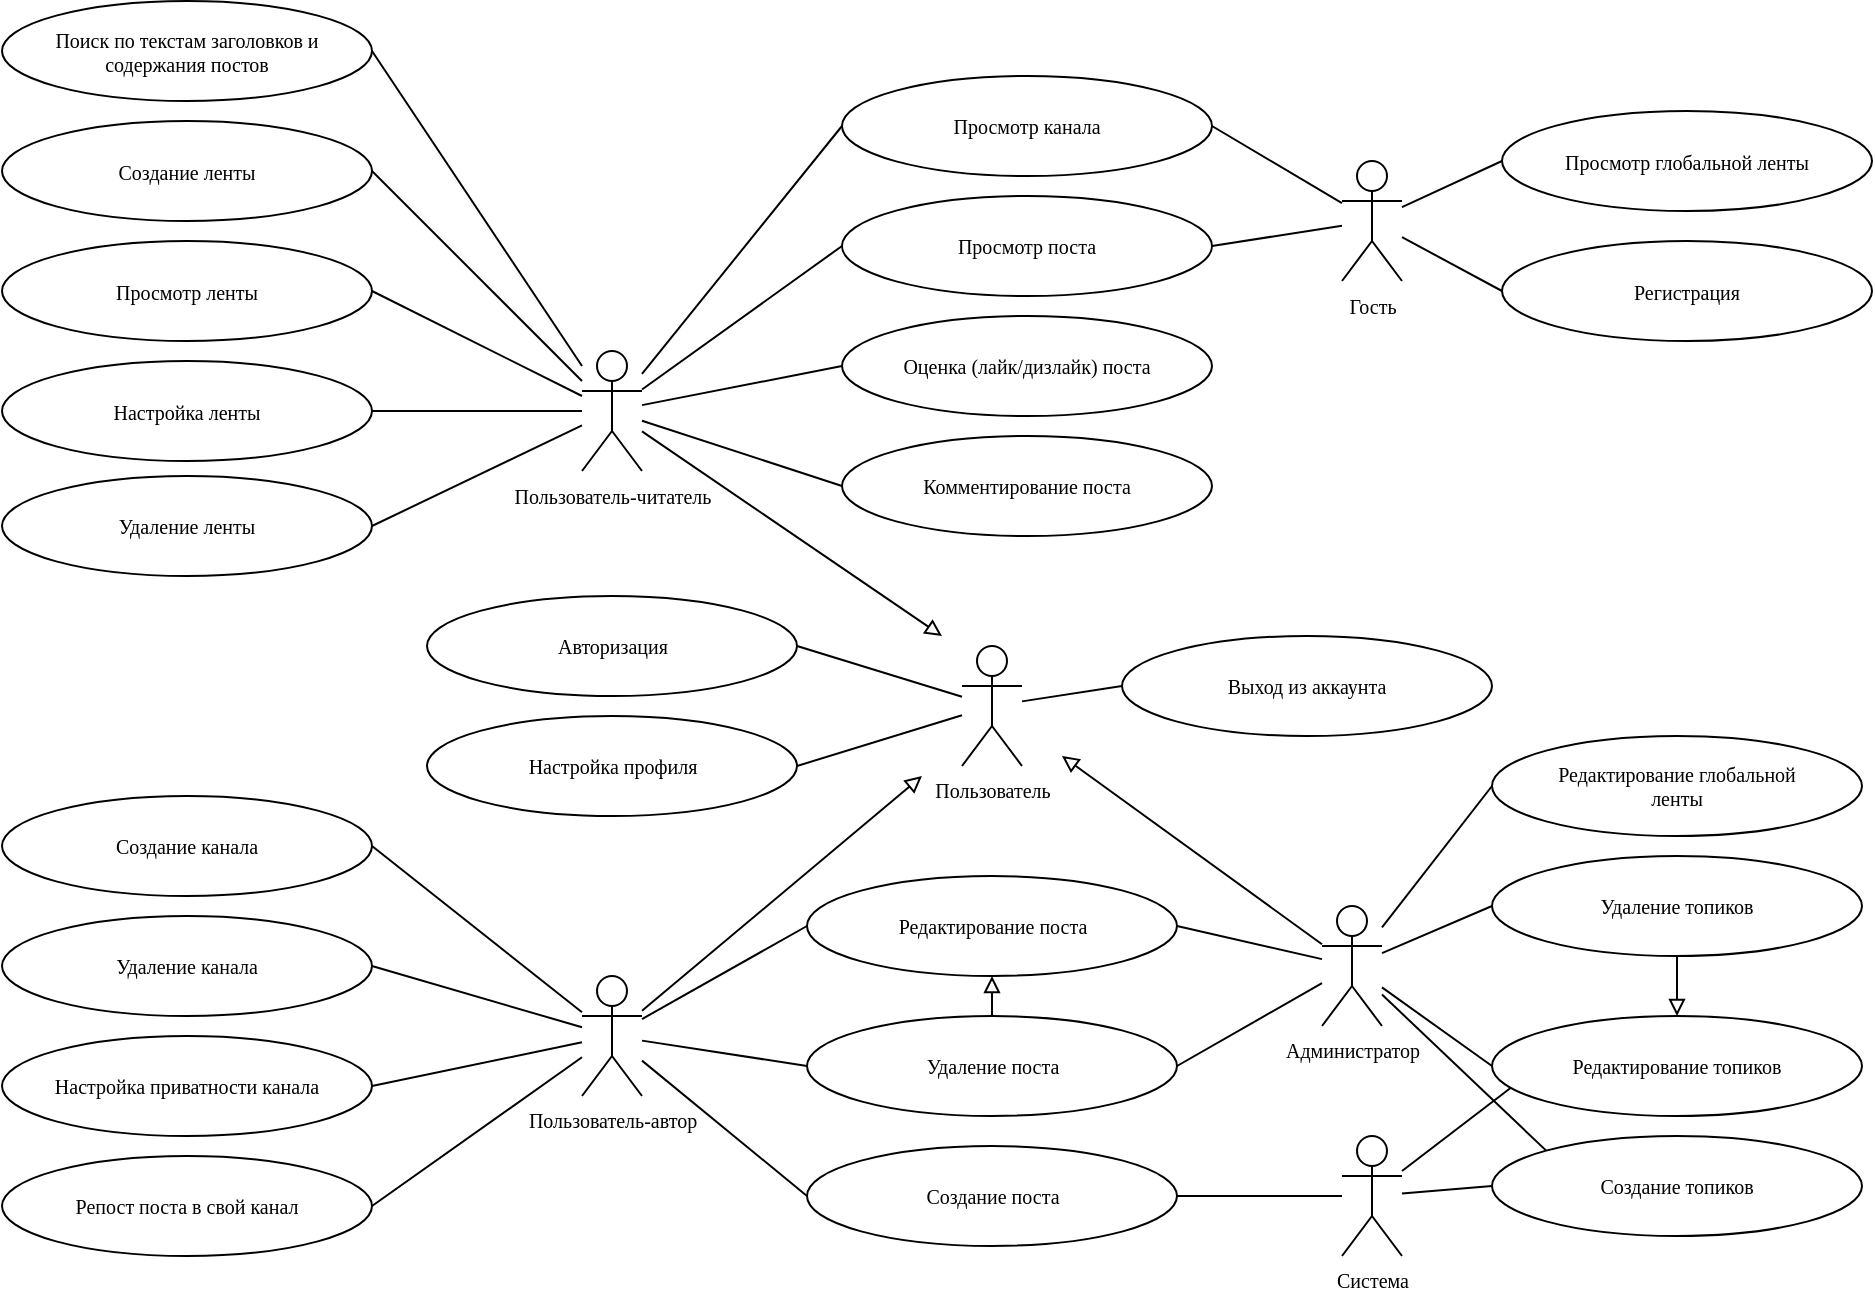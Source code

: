 <mxfile version="23.0.2" type="device">
  <diagram name="Страница — 1" id="VSNxZ-rcb5wseJI_o79r">
    <mxGraphModel dx="1427" dy="359" grid="1" gridSize="10" guides="1" tooltips="1" connect="1" arrows="1" fold="1" page="1" pageScale="1" pageWidth="827" pageHeight="1169" math="0" shadow="0">
      <root>
        <mxCell id="0" />
        <mxCell id="1" parent="0" />
        <mxCell id="6tlErusXcm-wH233lQyg-9" style="edgeStyle=none;rounded=0;orthogonalLoop=1;jettySize=auto;html=1;entryX=0.066;entryY=0.695;entryDx=0;entryDy=0;entryPerimeter=0;endArrow=none;endFill=0;" edge="1" parent="1">
          <mxGeometry relative="1" as="geometry">
            <mxPoint x="390" y="727.523" as="sourcePoint" />
            <mxPoint x="447.21" y="683.75" as="targetPoint" />
          </mxGeometry>
        </mxCell>
        <mxCell id="tB9e8X4VlVe_zkILODMj-48" style="edgeStyle=none;rounded=0;orthogonalLoop=1;jettySize=auto;html=1;entryX=0;entryY=0.5;entryDx=0;entryDy=0;endArrow=none;endFill=0;fontSize=10;" parent="1" source="tB9e8X4VlVe_zkILODMj-1" target="tB9e8X4VlVe_zkILODMj-16" edge="1">
          <mxGeometry relative="1" as="geometry" />
        </mxCell>
        <mxCell id="tB9e8X4VlVe_zkILODMj-49" style="edgeStyle=none;rounded=0;orthogonalLoop=1;jettySize=auto;html=1;entryX=0;entryY=0.5;entryDx=0;entryDy=0;endArrow=none;endFill=0;fontSize=10;" parent="1" source="tB9e8X4VlVe_zkILODMj-1" target="tB9e8X4VlVe_zkILODMj-15" edge="1">
          <mxGeometry relative="1" as="geometry" />
        </mxCell>
        <mxCell id="tB9e8X4VlVe_zkILODMj-50" style="edgeStyle=none;rounded=0;orthogonalLoop=1;jettySize=auto;html=1;entryX=0;entryY=0.5;entryDx=0;entryDy=0;endArrow=none;endFill=0;fontSize=10;" parent="1" source="tB9e8X4VlVe_zkILODMj-1" target="tB9e8X4VlVe_zkILODMj-17" edge="1">
          <mxGeometry relative="1" as="geometry" />
        </mxCell>
        <mxCell id="tB9e8X4VlVe_zkILODMj-71" style="edgeStyle=none;rounded=0;orthogonalLoop=1;jettySize=auto;html=1;endArrow=block;endFill=0;fontSize=10;" parent="1" source="tB9e8X4VlVe_zkILODMj-1" edge="1">
          <mxGeometry relative="1" as="geometry">
            <mxPoint x="150" y="530" as="targetPoint" />
          </mxGeometry>
        </mxCell>
        <mxCell id="tB9e8X4VlVe_zkILODMj-78" style="edgeStyle=none;rounded=0;orthogonalLoop=1;jettySize=auto;html=1;endArrow=none;endFill=0;entryX=1;entryY=0.5;entryDx=0;entryDy=0;fontSize=10;" parent="1" source="tB9e8X4VlVe_zkILODMj-1" target="tB9e8X4VlVe_zkILODMj-24" edge="1">
          <mxGeometry relative="1" as="geometry" />
        </mxCell>
        <mxCell id="tB9e8X4VlVe_zkILODMj-79" style="edgeStyle=none;rounded=0;orthogonalLoop=1;jettySize=auto;html=1;endArrow=none;endFill=0;entryX=1;entryY=0.5;entryDx=0;entryDy=0;fontSize=10;" parent="1" source="tB9e8X4VlVe_zkILODMj-1" target="tB9e8X4VlVe_zkILODMj-73" edge="1">
          <mxGeometry relative="1" as="geometry" />
        </mxCell>
        <mxCell id="tB9e8X4VlVe_zkILODMj-80" style="edgeStyle=none;rounded=0;orthogonalLoop=1;jettySize=auto;html=1;endArrow=none;endFill=0;entryX=1;entryY=0.5;entryDx=0;entryDy=0;fontSize=10;" parent="1" source="tB9e8X4VlVe_zkILODMj-1" target="tB9e8X4VlVe_zkILODMj-60" edge="1">
          <mxGeometry relative="1" as="geometry" />
        </mxCell>
        <mxCell id="tB9e8X4VlVe_zkILODMj-95" style="edgeStyle=none;rounded=0;orthogonalLoop=1;jettySize=auto;html=1;entryX=1;entryY=0.5;entryDx=0;entryDy=0;endArrow=none;endFill=0;fontSize=10;" parent="1" source="tB9e8X4VlVe_zkILODMj-1" target="tB9e8X4VlVe_zkILODMj-94" edge="1">
          <mxGeometry relative="1" as="geometry" />
        </mxCell>
        <mxCell id="tB9e8X4VlVe_zkILODMj-1" value="Пользователь-автор" style="shape=umlActor;verticalLabelPosition=bottom;verticalAlign=top;html=1;outlineConnect=0;fontSize=10;fontFamily=Verdana;" parent="1" vertex="1">
          <mxGeometry x="-20" y="630" width="30" height="60" as="geometry" />
        </mxCell>
        <mxCell id="tB9e8X4VlVe_zkILODMj-52" style="edgeStyle=none;rounded=0;orthogonalLoop=1;jettySize=auto;html=1;entryX=1;entryY=0.5;entryDx=0;entryDy=0;endArrow=none;endFill=0;fontSize=10;" parent="1" source="tB9e8X4VlVe_zkILODMj-2" target="tB9e8X4VlVe_zkILODMj-26" edge="1">
          <mxGeometry relative="1" as="geometry" />
        </mxCell>
        <mxCell id="tB9e8X4VlVe_zkILODMj-53" style="edgeStyle=none;rounded=0;orthogonalLoop=1;jettySize=auto;html=1;entryX=1;entryY=0.5;entryDx=0;entryDy=0;endArrow=none;endFill=0;fontSize=10;" parent="1" source="tB9e8X4VlVe_zkILODMj-2" target="tB9e8X4VlVe_zkILODMj-28" edge="1">
          <mxGeometry relative="1" as="geometry" />
        </mxCell>
        <mxCell id="tB9e8X4VlVe_zkILODMj-54" style="edgeStyle=none;rounded=0;orthogonalLoop=1;jettySize=auto;html=1;entryX=1;entryY=0.5;entryDx=0;entryDy=0;endArrow=none;endFill=0;fontSize=10;" parent="1" source="tB9e8X4VlVe_zkILODMj-2" target="tB9e8X4VlVe_zkILODMj-25" edge="1">
          <mxGeometry relative="1" as="geometry" />
        </mxCell>
        <mxCell id="tB9e8X4VlVe_zkILODMj-55" style="edgeStyle=none;rounded=0;orthogonalLoop=1;jettySize=auto;html=1;entryX=1;entryY=0.5;entryDx=0;entryDy=0;endArrow=none;endFill=0;fontSize=10;" parent="1" source="tB9e8X4VlVe_zkILODMj-2" target="tB9e8X4VlVe_zkILODMj-27" edge="1">
          <mxGeometry relative="1" as="geometry" />
        </mxCell>
        <mxCell id="tB9e8X4VlVe_zkILODMj-56" style="edgeStyle=none;rounded=0;orthogonalLoop=1;jettySize=auto;html=1;entryX=0;entryY=0.5;entryDx=0;entryDy=0;endArrow=none;endFill=0;fontSize=10;" parent="1" source="tB9e8X4VlVe_zkILODMj-2" target="tB9e8X4VlVe_zkILODMj-18" edge="1">
          <mxGeometry relative="1" as="geometry" />
        </mxCell>
        <mxCell id="tB9e8X4VlVe_zkILODMj-57" style="edgeStyle=none;rounded=0;orthogonalLoop=1;jettySize=auto;html=1;entryX=0;entryY=0.5;entryDx=0;entryDy=0;endArrow=none;endFill=0;fontSize=10;" parent="1" source="tB9e8X4VlVe_zkILODMj-2" target="tB9e8X4VlVe_zkILODMj-19" edge="1">
          <mxGeometry relative="1" as="geometry" />
        </mxCell>
        <mxCell id="tB9e8X4VlVe_zkILODMj-58" style="edgeStyle=none;rounded=0;orthogonalLoop=1;jettySize=auto;html=1;entryX=0;entryY=0.5;entryDx=0;entryDy=0;endArrow=none;endFill=0;fontSize=10;" parent="1" source="tB9e8X4VlVe_zkILODMj-2" target="tB9e8X4VlVe_zkILODMj-33" edge="1">
          <mxGeometry relative="1" as="geometry" />
        </mxCell>
        <mxCell id="tB9e8X4VlVe_zkILODMj-59" style="edgeStyle=none;rounded=0;orthogonalLoop=1;jettySize=auto;html=1;entryX=1;entryY=0.5;entryDx=0;entryDy=0;endArrow=none;endFill=0;fontSize=10;" parent="1" source="tB9e8X4VlVe_zkILODMj-2" target="tB9e8X4VlVe_zkILODMj-23" edge="1">
          <mxGeometry relative="1" as="geometry" />
        </mxCell>
        <mxCell id="tB9e8X4VlVe_zkILODMj-65" style="edgeStyle=none;rounded=0;orthogonalLoop=1;jettySize=auto;html=1;entryX=0;entryY=0.5;entryDx=0;entryDy=0;endArrow=none;endFill=0;fontSize=10;" parent="1" source="tB9e8X4VlVe_zkILODMj-2" target="tB9e8X4VlVe_zkILODMj-64" edge="1">
          <mxGeometry relative="1" as="geometry" />
        </mxCell>
        <mxCell id="tB9e8X4VlVe_zkILODMj-72" style="edgeStyle=none;rounded=0;orthogonalLoop=1;jettySize=auto;html=1;endArrow=block;endFill=0;fontSize=10;" parent="1" source="tB9e8X4VlVe_zkILODMj-2" edge="1">
          <mxGeometry relative="1" as="geometry">
            <mxPoint x="160" y="460" as="targetPoint" />
          </mxGeometry>
        </mxCell>
        <mxCell id="tB9e8X4VlVe_zkILODMj-2" value="Пользователь-читатель" style="shape=umlActor;verticalLabelPosition=bottom;verticalAlign=top;html=1;outlineConnect=0;fontSize=10;fontFamily=Verdana;" parent="1" vertex="1">
          <mxGeometry x="-20" y="317.5" width="30" height="60" as="geometry" />
        </mxCell>
        <mxCell id="tB9e8X4VlVe_zkILODMj-39" style="edgeStyle=none;rounded=0;orthogonalLoop=1;jettySize=auto;html=1;entryX=0;entryY=0;entryDx=0;entryDy=0;endArrow=none;endFill=0;fontSize=10;" parent="1" source="tB9e8X4VlVe_zkILODMj-4" target="tB9e8X4VlVe_zkILODMj-30" edge="1">
          <mxGeometry relative="1" as="geometry" />
        </mxCell>
        <mxCell id="tB9e8X4VlVe_zkILODMj-40" style="edgeStyle=none;rounded=0;orthogonalLoop=1;jettySize=auto;html=1;entryX=0;entryY=0.5;entryDx=0;entryDy=0;endArrow=none;endFill=0;fontSize=10;" parent="1" source="tB9e8X4VlVe_zkILODMj-4" target="tB9e8X4VlVe_zkILODMj-31" edge="1">
          <mxGeometry relative="1" as="geometry" />
        </mxCell>
        <mxCell id="tB9e8X4VlVe_zkILODMj-41" style="edgeStyle=none;rounded=0;orthogonalLoop=1;jettySize=auto;html=1;entryX=0;entryY=0.5;entryDx=0;entryDy=0;endArrow=none;endFill=0;fontSize=10;" parent="1" source="tB9e8X4VlVe_zkILODMj-4" target="tB9e8X4VlVe_zkILODMj-32" edge="1">
          <mxGeometry relative="1" as="geometry" />
        </mxCell>
        <mxCell id="tB9e8X4VlVe_zkILODMj-42" style="edgeStyle=none;rounded=0;orthogonalLoop=1;jettySize=auto;html=1;entryX=0;entryY=0.5;entryDx=0;entryDy=0;endArrow=none;endFill=0;fontSize=10;" parent="1" source="tB9e8X4VlVe_zkILODMj-4" target="tB9e8X4VlVe_zkILODMj-29" edge="1">
          <mxGeometry relative="1" as="geometry" />
        </mxCell>
        <mxCell id="tB9e8X4VlVe_zkILODMj-44" style="edgeStyle=none;rounded=0;orthogonalLoop=1;jettySize=auto;html=1;entryX=1;entryY=0.5;entryDx=0;entryDy=0;endArrow=none;endFill=0;fontSize=10;" parent="1" source="tB9e8X4VlVe_zkILODMj-4" target="tB9e8X4VlVe_zkILODMj-15" edge="1">
          <mxGeometry relative="1" as="geometry" />
        </mxCell>
        <mxCell id="tB9e8X4VlVe_zkILODMj-45" style="edgeStyle=none;rounded=0;orthogonalLoop=1;jettySize=auto;html=1;entryX=1;entryY=0.5;entryDx=0;entryDy=0;endArrow=none;endFill=0;fontSize=10;" parent="1" source="tB9e8X4VlVe_zkILODMj-4" target="tB9e8X4VlVe_zkILODMj-17" edge="1">
          <mxGeometry relative="1" as="geometry" />
        </mxCell>
        <mxCell id="tB9e8X4VlVe_zkILODMj-82" style="edgeStyle=none;rounded=0;orthogonalLoop=1;jettySize=auto;html=1;endArrow=block;endFill=0;fontSize=10;" parent="1" source="tB9e8X4VlVe_zkILODMj-4" edge="1">
          <mxGeometry relative="1" as="geometry">
            <mxPoint x="220" y="520" as="targetPoint" />
          </mxGeometry>
        </mxCell>
        <mxCell id="tB9e8X4VlVe_zkILODMj-4" value="Администратор" style="shape=umlActor;verticalLabelPosition=bottom;verticalAlign=top;html=1;outlineConnect=0;fontSize=10;fontFamily=Verdana;" parent="1" vertex="1">
          <mxGeometry x="350" y="595" width="30" height="60" as="geometry" />
        </mxCell>
        <mxCell id="tB9e8X4VlVe_zkILODMj-37" style="edgeStyle=none;rounded=0;orthogonalLoop=1;jettySize=auto;html=1;entryX=0;entryY=0.5;entryDx=0;entryDy=0;endArrow=none;endFill=0;fontSize=10;" parent="1" source="tB9e8X4VlVe_zkILODMj-10" target="tB9e8X4VlVe_zkILODMj-12" edge="1">
          <mxGeometry relative="1" as="geometry" />
        </mxCell>
        <mxCell id="tB9e8X4VlVe_zkILODMj-38" style="edgeStyle=none;rounded=0;orthogonalLoop=1;jettySize=auto;html=1;entryX=0;entryY=0.5;entryDx=0;entryDy=0;endArrow=none;endFill=0;fontSize=10;" parent="1" source="tB9e8X4VlVe_zkILODMj-10" target="tB9e8X4VlVe_zkILODMj-20" edge="1">
          <mxGeometry relative="1" as="geometry" />
        </mxCell>
        <mxCell id="p8x7ibhLYBirVkFTs7wO-3" style="edgeStyle=none;rounded=0;orthogonalLoop=1;jettySize=auto;html=1;entryX=1;entryY=0.5;entryDx=0;entryDy=0;endArrow=none;endFill=0;fontSize=10;" parent="1" source="tB9e8X4VlVe_zkILODMj-10" target="tB9e8X4VlVe_zkILODMj-64" edge="1">
          <mxGeometry relative="1" as="geometry" />
        </mxCell>
        <mxCell id="p8x7ibhLYBirVkFTs7wO-4" style="edgeStyle=none;rounded=0;orthogonalLoop=1;jettySize=auto;html=1;entryX=1;entryY=0.5;entryDx=0;entryDy=0;endArrow=none;endFill=0;fontSize=10;" parent="1" source="tB9e8X4VlVe_zkILODMj-10" target="tB9e8X4VlVe_zkILODMj-18" edge="1">
          <mxGeometry relative="1" as="geometry" />
        </mxCell>
        <mxCell id="tB9e8X4VlVe_zkILODMj-10" value="Гость" style="shape=umlActor;verticalLabelPosition=bottom;verticalAlign=top;html=1;outlineConnect=0;fontSize=10;fontFamily=Verdana;" parent="1" vertex="1">
          <mxGeometry x="360" y="222.5" width="30" height="60" as="geometry" />
        </mxCell>
        <mxCell id="tB9e8X4VlVe_zkILODMj-12" value="Просмотр глобальной ленты" style="ellipse;whiteSpace=wrap;html=1;fontSize=10;fontFamily=Verdana;" parent="1" vertex="1">
          <mxGeometry x="440" y="197.5" width="185" height="50" as="geometry" />
        </mxCell>
        <mxCell id="tB9e8X4VlVe_zkILODMj-15" value="Редактирование поста" style="ellipse;whiteSpace=wrap;html=1;fontSize=10;fontFamily=Verdana;" parent="1" vertex="1">
          <mxGeometry x="92.5" y="580" width="185" height="50" as="geometry" />
        </mxCell>
        <mxCell id="tB9e8X4VlVe_zkILODMj-16" value="Создание поста" style="ellipse;whiteSpace=wrap;html=1;fontSize=10;fontFamily=Verdana;" parent="1" vertex="1">
          <mxGeometry x="92.5" y="715" width="185" height="50" as="geometry" />
        </mxCell>
        <mxCell id="6tlErusXcm-wH233lQyg-3" style="edgeStyle=orthogonalEdgeStyle;rounded=0;orthogonalLoop=1;jettySize=auto;html=1;exitX=0.5;exitY=0;exitDx=0;exitDy=0;entryX=0.5;entryY=1;entryDx=0;entryDy=0;endArrow=block;endFill=0;" edge="1" parent="1" source="tB9e8X4VlVe_zkILODMj-17" target="tB9e8X4VlVe_zkILODMj-15">
          <mxGeometry relative="1" as="geometry" />
        </mxCell>
        <mxCell id="tB9e8X4VlVe_zkILODMj-17" value="Удаление поста" style="ellipse;whiteSpace=wrap;html=1;fontSize=10;fontFamily=Verdana;" parent="1" vertex="1">
          <mxGeometry x="92.5" y="650" width="185" height="50" as="geometry" />
        </mxCell>
        <mxCell id="tB9e8X4VlVe_zkILODMj-18" value="Просмотр поста" style="ellipse;whiteSpace=wrap;html=1;fontSize=10;fontFamily=Verdana;" parent="1" vertex="1">
          <mxGeometry x="110" y="240" width="185" height="50" as="geometry" />
        </mxCell>
        <mxCell id="tB9e8X4VlVe_zkILODMj-19" value="Комментирование поста" style="ellipse;whiteSpace=wrap;html=1;fontSize=10;fontFamily=Verdana;" parent="1" vertex="1">
          <mxGeometry x="110" y="360" width="185" height="50" as="geometry" />
        </mxCell>
        <mxCell id="tB9e8X4VlVe_zkILODMj-20" value="Регистрация" style="ellipse;whiteSpace=wrap;html=1;fontSize=10;fontFamily=Verdana;" parent="1" vertex="1">
          <mxGeometry x="440" y="262.5" width="185" height="50" as="geometry" />
        </mxCell>
        <mxCell id="tB9e8X4VlVe_zkILODMj-21" value="Авторизация" style="ellipse;whiteSpace=wrap;html=1;fontSize=10;fontFamily=Verdana;" parent="1" vertex="1">
          <mxGeometry x="-97.5" y="440" width="185" height="50" as="geometry" />
        </mxCell>
        <mxCell id="tB9e8X4VlVe_zkILODMj-23" value="Поиск по текстам заголовков и &lt;br style=&quot;font-size: 10px;&quot;&gt;содержания постов" style="ellipse;whiteSpace=wrap;html=1;fontSize=10;fontFamily=Verdana;" parent="1" vertex="1">
          <mxGeometry x="-310" y="142.5" width="185" height="50" as="geometry" />
        </mxCell>
        <mxCell id="tB9e8X4VlVe_zkILODMj-24" value="Создание канала" style="ellipse;whiteSpace=wrap;html=1;fontSize=10;fontFamily=Verdana;" parent="1" vertex="1">
          <mxGeometry x="-310" y="540" width="185" height="50" as="geometry" />
        </mxCell>
        <mxCell id="tB9e8X4VlVe_zkILODMj-25" value="Настройка ленты" style="ellipse;whiteSpace=wrap;html=1;fontSize=10;fontFamily=Verdana;" parent="1" vertex="1">
          <mxGeometry x="-310" y="322.5" width="185" height="50" as="geometry" />
        </mxCell>
        <mxCell id="tB9e8X4VlVe_zkILODMj-26" value="Создание ленты" style="ellipse;whiteSpace=wrap;html=1;fontSize=10;fontFamily=Verdana;" parent="1" vertex="1">
          <mxGeometry x="-310" y="202.5" width="185" height="50" as="geometry" />
        </mxCell>
        <mxCell id="tB9e8X4VlVe_zkILODMj-27" value="Удаление ленты" style="ellipse;whiteSpace=wrap;html=1;fontSize=10;fontFamily=Verdana;" parent="1" vertex="1">
          <mxGeometry x="-310" y="380" width="185" height="50" as="geometry" />
        </mxCell>
        <mxCell id="tB9e8X4VlVe_zkILODMj-28" value="Просмотр ленты" style="ellipse;whiteSpace=wrap;html=1;fontSize=10;fontFamily=Verdana;" parent="1" vertex="1">
          <mxGeometry x="-310" y="262.5" width="185" height="50" as="geometry" />
        </mxCell>
        <mxCell id="tB9e8X4VlVe_zkILODMj-29" value="Редактирование глобальной &lt;br&gt;ленты" style="ellipse;whiteSpace=wrap;html=1;fontSize=10;fontFamily=Verdana;" parent="1" vertex="1">
          <mxGeometry x="435" y="510" width="185" height="50" as="geometry" />
        </mxCell>
        <mxCell id="tB9e8X4VlVe_zkILODMj-30" value="Создание топиков" style="ellipse;whiteSpace=wrap;html=1;fontSize=10;fontFamily=Verdana;" parent="1" vertex="1">
          <mxGeometry x="435" y="710" width="185" height="50" as="geometry" />
        </mxCell>
        <mxCell id="tB9e8X4VlVe_zkILODMj-31" value="Редактирование топиков" style="ellipse;whiteSpace=wrap;html=1;fontSize=10;fontFamily=Verdana;" parent="1" vertex="1">
          <mxGeometry x="435" y="650" width="185" height="50" as="geometry" />
        </mxCell>
        <mxCell id="6tlErusXcm-wH233lQyg-7" style="edgeStyle=orthogonalEdgeStyle;rounded=0;orthogonalLoop=1;jettySize=auto;html=1;exitX=0.5;exitY=1;exitDx=0;exitDy=0;entryX=0.5;entryY=0;entryDx=0;entryDy=0;endArrow=block;endFill=0;" edge="1" parent="1" source="tB9e8X4VlVe_zkILODMj-32" target="tB9e8X4VlVe_zkILODMj-31">
          <mxGeometry relative="1" as="geometry" />
        </mxCell>
        <mxCell id="tB9e8X4VlVe_zkILODMj-32" value="Удаление топиков" style="ellipse;whiteSpace=wrap;html=1;fontSize=10;fontFamily=Verdana;" parent="1" vertex="1">
          <mxGeometry x="435" y="570" width="185" height="50" as="geometry" />
        </mxCell>
        <mxCell id="tB9e8X4VlVe_zkILODMj-33" value="Оценка (лайк/дизлайк) поста" style="ellipse;whiteSpace=wrap;html=1;fontSize=10;fontFamily=Verdana;" parent="1" vertex="1">
          <mxGeometry x="110" y="300" width="185" height="50" as="geometry" />
        </mxCell>
        <mxCell id="tB9e8X4VlVe_zkILODMj-60" value="Настройка приватности канала" style="ellipse;whiteSpace=wrap;html=1;fontSize=10;fontFamily=Verdana;" parent="1" vertex="1">
          <mxGeometry x="-310" y="660" width="185" height="50" as="geometry" />
        </mxCell>
        <mxCell id="tB9e8X4VlVe_zkILODMj-83" style="edgeStyle=none;rounded=0;orthogonalLoop=1;jettySize=auto;html=1;entryX=1;entryY=0.5;entryDx=0;entryDy=0;endArrow=none;endFill=0;fontSize=10;" parent="1" source="tB9e8X4VlVe_zkILODMj-63" target="tB9e8X4VlVe_zkILODMj-21" edge="1">
          <mxGeometry relative="1" as="geometry" />
        </mxCell>
        <mxCell id="tB9e8X4VlVe_zkILODMj-84" style="edgeStyle=none;rounded=0;orthogonalLoop=1;jettySize=auto;html=1;entryX=1;entryY=0.5;entryDx=0;entryDy=0;endArrow=none;endFill=0;fontSize=10;" parent="1" source="tB9e8X4VlVe_zkILODMj-63" target="tB9e8X4VlVe_zkILODMj-75" edge="1">
          <mxGeometry relative="1" as="geometry" />
        </mxCell>
        <mxCell id="tB9e8X4VlVe_zkILODMj-86" style="edgeStyle=none;rounded=0;orthogonalLoop=1;jettySize=auto;html=1;entryX=0;entryY=0.5;entryDx=0;entryDy=0;endArrow=none;endFill=0;fontSize=10;" parent="1" source="tB9e8X4VlVe_zkILODMj-63" target="tB9e8X4VlVe_zkILODMj-85" edge="1">
          <mxGeometry relative="1" as="geometry" />
        </mxCell>
        <mxCell id="tB9e8X4VlVe_zkILODMj-63" value="Пользователь" style="shape=umlActor;verticalLabelPosition=bottom;verticalAlign=top;html=1;outlineConnect=0;fontSize=10;fontFamily=Verdana;" parent="1" vertex="1">
          <mxGeometry x="170" y="465" width="30" height="60" as="geometry" />
        </mxCell>
        <mxCell id="tB9e8X4VlVe_zkILODMj-64" value="Просмотр канала" style="ellipse;whiteSpace=wrap;html=1;fontSize=10;fontFamily=Verdana;" parent="1" vertex="1">
          <mxGeometry x="110" y="180" width="185" height="50" as="geometry" />
        </mxCell>
        <mxCell id="tB9e8X4VlVe_zkILODMj-73" value="Удаление канала" style="ellipse;whiteSpace=wrap;html=1;fontSize=10;fontFamily=Verdana;" parent="1" vertex="1">
          <mxGeometry x="-310" y="600" width="185" height="50" as="geometry" />
        </mxCell>
        <mxCell id="tB9e8X4VlVe_zkILODMj-75" value="Настройка профиля" style="ellipse;whiteSpace=wrap;html=1;fontSize=10;fontFamily=Verdana;" parent="1" vertex="1">
          <mxGeometry x="-97.5" y="500" width="185" height="50" as="geometry" />
        </mxCell>
        <mxCell id="tB9e8X4VlVe_zkILODMj-85" value="Выход&amp;nbsp;из аккаунта" style="ellipse;whiteSpace=wrap;html=1;fontSize=10;fontFamily=Verdana;" parent="1" vertex="1">
          <mxGeometry x="250" y="460" width="185" height="50" as="geometry" />
        </mxCell>
        <mxCell id="tB9e8X4VlVe_zkILODMj-91" style="edgeStyle=none;rounded=0;orthogonalLoop=1;jettySize=auto;html=1;entryX=1;entryY=0.5;entryDx=0;entryDy=0;endArrow=none;endFill=0;fontSize=10;" parent="1" source="tB9e8X4VlVe_zkILODMj-87" target="tB9e8X4VlVe_zkILODMj-16" edge="1">
          <mxGeometry relative="1" as="geometry" />
        </mxCell>
        <mxCell id="tB9e8X4VlVe_zkILODMj-87" value="Система" style="shape=umlActor;verticalLabelPosition=bottom;verticalAlign=top;html=1;outlineConnect=0;fontSize=10;fontFamily=Verdana;" parent="1" vertex="1">
          <mxGeometry x="360" y="710" width="30" height="60" as="geometry" />
        </mxCell>
        <mxCell id="tB9e8X4VlVe_zkILODMj-92" style="edgeStyle=none;rounded=0;orthogonalLoop=1;jettySize=auto;html=1;entryX=0;entryY=0.5;entryDx=0;entryDy=0;endArrow=none;endFill=0;fontSize=10;" parent="1" source="tB9e8X4VlVe_zkILODMj-87" target="tB9e8X4VlVe_zkILODMj-30" edge="1">
          <mxGeometry relative="1" as="geometry" />
        </mxCell>
        <mxCell id="tB9e8X4VlVe_zkILODMj-94" value="Репост поста в свой канал" style="ellipse;whiteSpace=wrap;html=1;fontSize=10;fontFamily=Verdana;" parent="1" vertex="1">
          <mxGeometry x="-310" y="720" width="185" height="50" as="geometry" />
        </mxCell>
      </root>
    </mxGraphModel>
  </diagram>
</mxfile>
